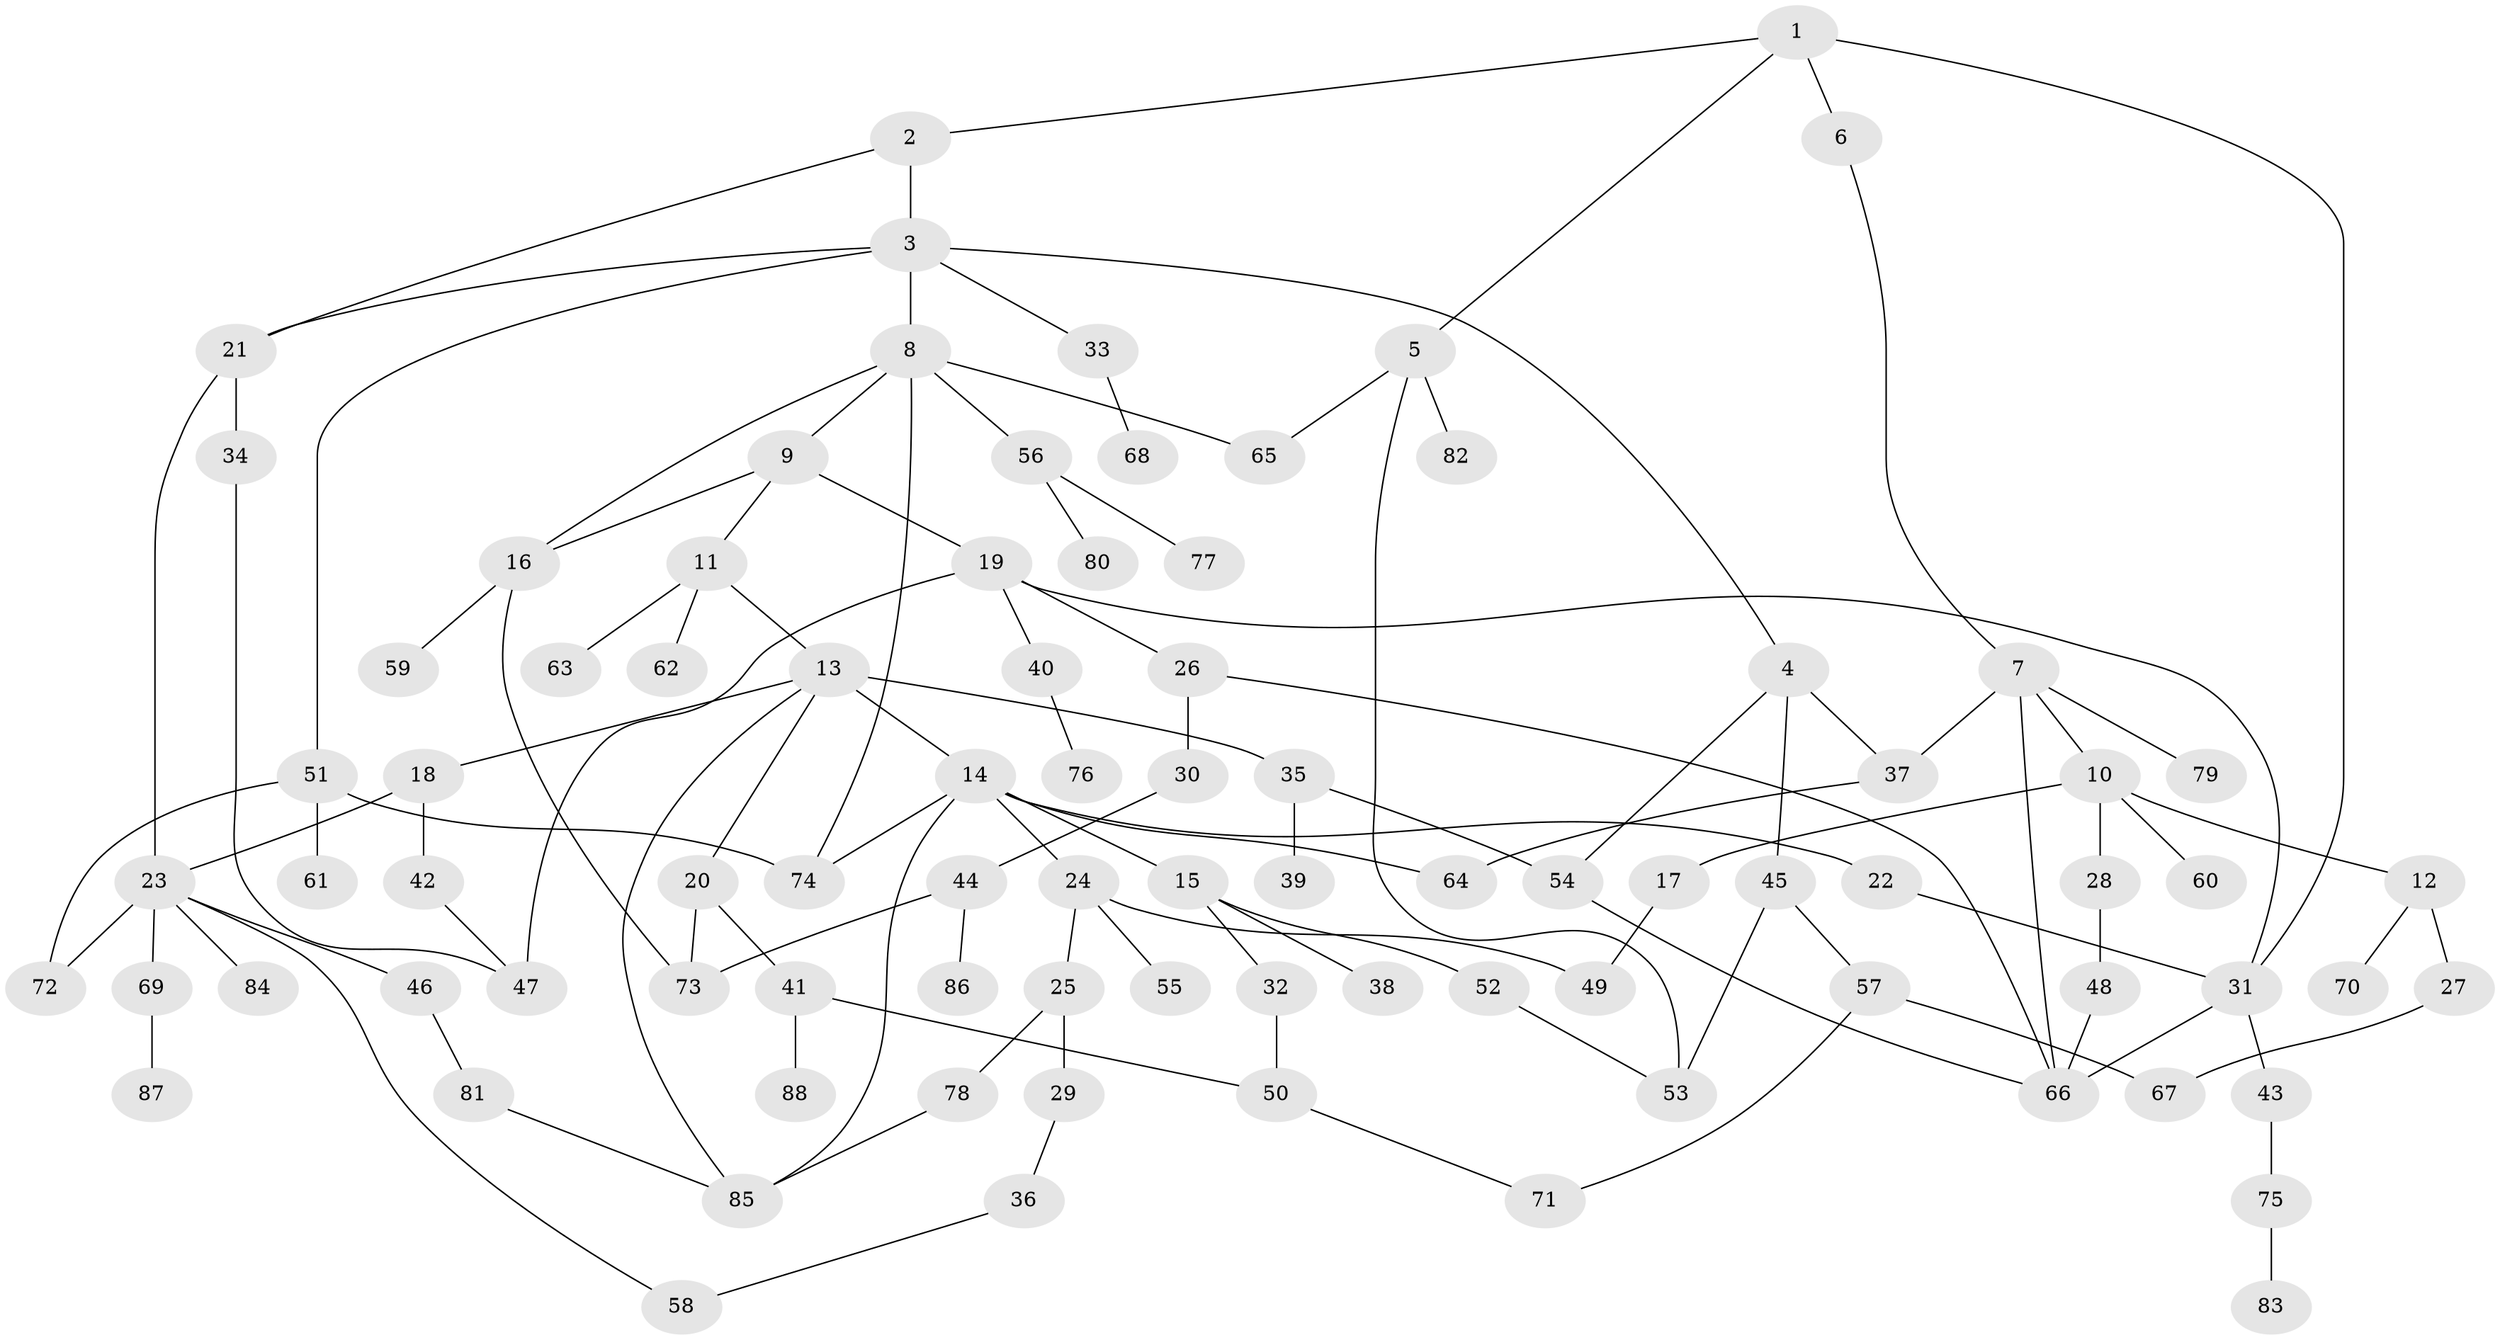 // original degree distribution, {4: 0.10273972602739725, 3: 0.1643835616438356, 6: 0.0273972602739726, 5: 0.06164383561643835, 2: 0.2602739726027397, 8: 0.02054794520547945, 1: 0.363013698630137}
// Generated by graph-tools (version 1.1) at 2025/48/03/04/25 22:48:43]
// undirected, 88 vertices, 117 edges
graph export_dot {
  node [color=gray90,style=filled];
  1;
  2;
  3;
  4;
  5;
  6;
  7;
  8;
  9;
  10;
  11;
  12;
  13;
  14;
  15;
  16;
  17;
  18;
  19;
  20;
  21;
  22;
  23;
  24;
  25;
  26;
  27;
  28;
  29;
  30;
  31;
  32;
  33;
  34;
  35;
  36;
  37;
  38;
  39;
  40;
  41;
  42;
  43;
  44;
  45;
  46;
  47;
  48;
  49;
  50;
  51;
  52;
  53;
  54;
  55;
  56;
  57;
  58;
  59;
  60;
  61;
  62;
  63;
  64;
  65;
  66;
  67;
  68;
  69;
  70;
  71;
  72;
  73;
  74;
  75;
  76;
  77;
  78;
  79;
  80;
  81;
  82;
  83;
  84;
  85;
  86;
  87;
  88;
  1 -- 2 [weight=1.0];
  1 -- 5 [weight=1.0];
  1 -- 6 [weight=1.0];
  1 -- 31 [weight=1.0];
  2 -- 3 [weight=1.0];
  2 -- 21 [weight=1.0];
  3 -- 4 [weight=1.0];
  3 -- 8 [weight=1.0];
  3 -- 21 [weight=1.0];
  3 -- 33 [weight=1.0];
  3 -- 51 [weight=1.0];
  4 -- 37 [weight=1.0];
  4 -- 45 [weight=1.0];
  4 -- 54 [weight=1.0];
  5 -- 53 [weight=1.0];
  5 -- 65 [weight=1.0];
  5 -- 82 [weight=1.0];
  6 -- 7 [weight=1.0];
  7 -- 10 [weight=1.0];
  7 -- 37 [weight=1.0];
  7 -- 66 [weight=1.0];
  7 -- 79 [weight=1.0];
  8 -- 9 [weight=1.0];
  8 -- 16 [weight=1.0];
  8 -- 56 [weight=1.0];
  8 -- 65 [weight=1.0];
  8 -- 74 [weight=1.0];
  9 -- 11 [weight=1.0];
  9 -- 16 [weight=1.0];
  9 -- 19 [weight=1.0];
  10 -- 12 [weight=1.0];
  10 -- 17 [weight=1.0];
  10 -- 28 [weight=1.0];
  10 -- 60 [weight=1.0];
  11 -- 13 [weight=1.0];
  11 -- 62 [weight=1.0];
  11 -- 63 [weight=1.0];
  12 -- 27 [weight=1.0];
  12 -- 70 [weight=1.0];
  13 -- 14 [weight=1.0];
  13 -- 18 [weight=2.0];
  13 -- 20 [weight=1.0];
  13 -- 35 [weight=1.0];
  13 -- 85 [weight=1.0];
  14 -- 15 [weight=1.0];
  14 -- 22 [weight=1.0];
  14 -- 24 [weight=1.0];
  14 -- 64 [weight=1.0];
  14 -- 74 [weight=1.0];
  14 -- 85 [weight=1.0];
  15 -- 32 [weight=1.0];
  15 -- 38 [weight=1.0];
  15 -- 52 [weight=1.0];
  16 -- 59 [weight=1.0];
  16 -- 73 [weight=1.0];
  17 -- 49 [weight=1.0];
  18 -- 23 [weight=1.0];
  18 -- 42 [weight=2.0];
  19 -- 26 [weight=1.0];
  19 -- 31 [weight=1.0];
  19 -- 40 [weight=1.0];
  19 -- 47 [weight=1.0];
  20 -- 41 [weight=1.0];
  20 -- 73 [weight=1.0];
  21 -- 23 [weight=1.0];
  21 -- 34 [weight=1.0];
  22 -- 31 [weight=1.0];
  23 -- 46 [weight=1.0];
  23 -- 58 [weight=1.0];
  23 -- 69 [weight=1.0];
  23 -- 72 [weight=1.0];
  23 -- 84 [weight=1.0];
  24 -- 25 [weight=1.0];
  24 -- 49 [weight=1.0];
  24 -- 55 [weight=1.0];
  25 -- 29 [weight=1.0];
  25 -- 78 [weight=1.0];
  26 -- 30 [weight=1.0];
  26 -- 66 [weight=1.0];
  27 -- 67 [weight=1.0];
  28 -- 48 [weight=1.0];
  29 -- 36 [weight=1.0];
  30 -- 44 [weight=1.0];
  31 -- 43 [weight=1.0];
  31 -- 66 [weight=1.0];
  32 -- 50 [weight=1.0];
  33 -- 68 [weight=1.0];
  34 -- 47 [weight=1.0];
  35 -- 39 [weight=1.0];
  35 -- 54 [weight=1.0];
  36 -- 58 [weight=1.0];
  37 -- 64 [weight=1.0];
  40 -- 76 [weight=1.0];
  41 -- 50 [weight=1.0];
  41 -- 88 [weight=1.0];
  42 -- 47 [weight=1.0];
  43 -- 75 [weight=1.0];
  44 -- 73 [weight=1.0];
  44 -- 86 [weight=1.0];
  45 -- 53 [weight=1.0];
  45 -- 57 [weight=1.0];
  46 -- 81 [weight=1.0];
  48 -- 66 [weight=3.0];
  50 -- 71 [weight=1.0];
  51 -- 61 [weight=1.0];
  51 -- 72 [weight=1.0];
  51 -- 74 [weight=1.0];
  52 -- 53 [weight=1.0];
  54 -- 66 [weight=1.0];
  56 -- 77 [weight=1.0];
  56 -- 80 [weight=1.0];
  57 -- 67 [weight=1.0];
  57 -- 71 [weight=1.0];
  69 -- 87 [weight=1.0];
  75 -- 83 [weight=1.0];
  78 -- 85 [weight=1.0];
  81 -- 85 [weight=1.0];
}
